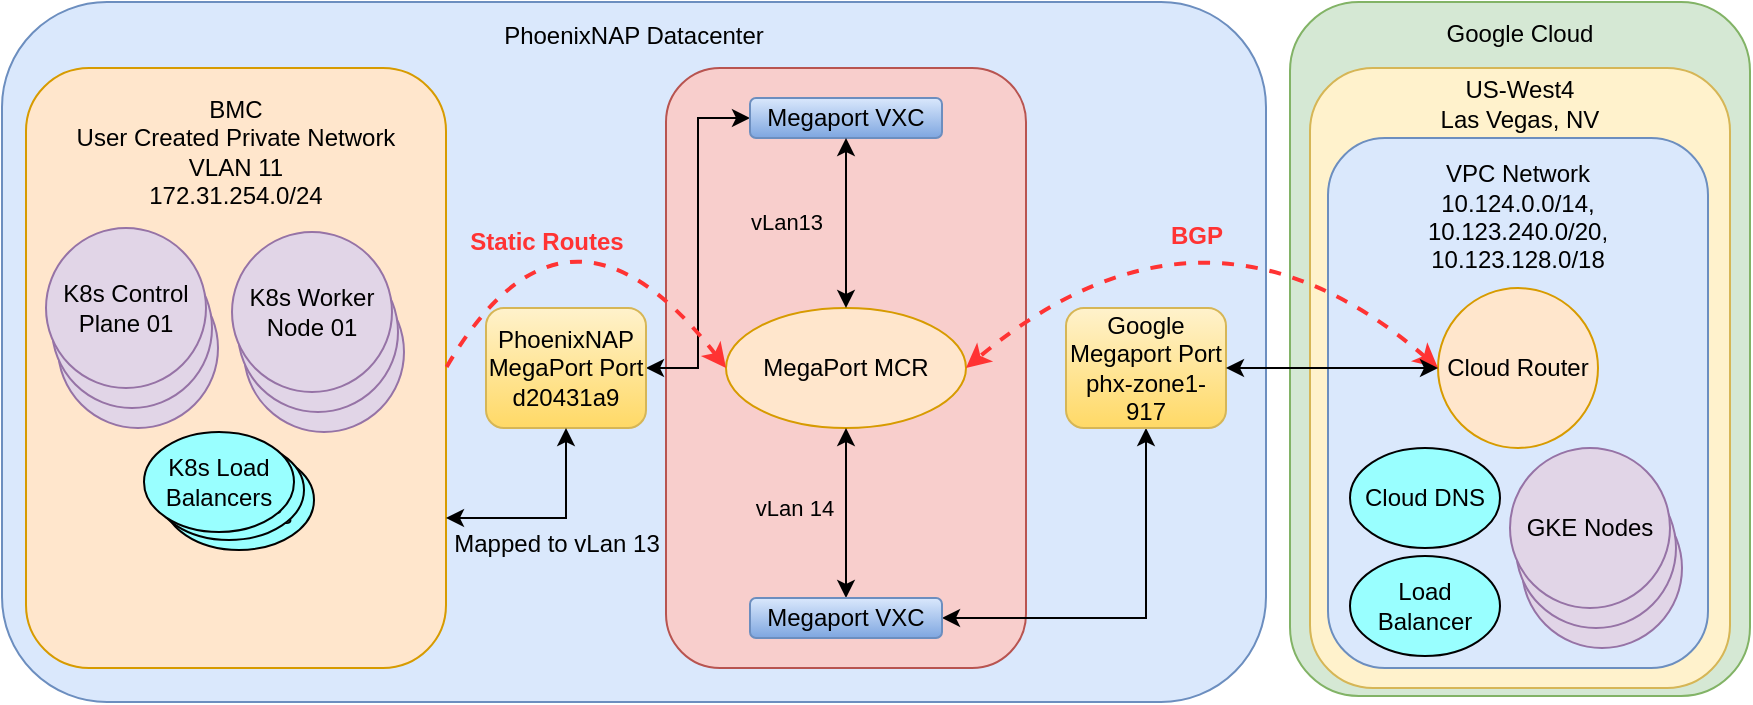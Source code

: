 <mxfile version="18.0.3" type="device"><diagram name="Page-1" id="c37626ed-c26b-45fb-9056-f9ebc6bb27b6"><mxGraphModel dx="946" dy="589" grid="1" gridSize="10" guides="1" tooltips="1" connect="1" arrows="1" fold="1" page="1" pageScale="1" pageWidth="1100" pageHeight="850" background="none" math="0" shadow="0"><root><mxCell id="0"/><mxCell id="1" parent="0"/><mxCell id="gv4eQGobm7uiodV4bcbG-22" value="Google Cloud&lt;br&gt;&lt;br&gt;&lt;br&gt;&lt;br&gt;&lt;br&gt;&lt;br&gt;&lt;br&gt;&lt;br&gt;&lt;br&gt;&lt;br&gt;&lt;br&gt;&lt;br&gt;&lt;br&gt;&lt;br&gt;&lt;br&gt;&lt;br&gt;&lt;br&gt;&lt;br&gt;&lt;br&gt;&lt;br&gt;&lt;br&gt;&lt;br&gt;&lt;br&gt;" style="rounded=1;whiteSpace=wrap;html=1;strokeColor=#82b366;fillColor=#d5e8d4;" parent="1" vertex="1"><mxGeometry x="1302" y="120" width="230" height="347" as="geometry"/></mxCell><mxCell id="gv4eQGobm7uiodV4bcbG-21" value="PhoenixNAP Datacenter&lt;br&gt;&lt;br&gt;&lt;br&gt;&lt;br&gt;&lt;br&gt;&lt;br&gt;&lt;br&gt;&lt;br&gt;&lt;br&gt;&lt;br&gt;&lt;br&gt;&lt;br&gt;&lt;br&gt;&lt;br&gt;&lt;br&gt;&lt;br&gt;&lt;br&gt;&lt;br&gt;&lt;br&gt;&lt;br&gt;&lt;br&gt;&lt;br&gt;&lt;br&gt;" style="rounded=1;whiteSpace=wrap;html=1;strokeColor=#6c8ebf;fillColor=#dae8fc;" parent="1" vertex="1"><mxGeometry x="658" y="120" width="632" height="350" as="geometry"/></mxCell><mxCell id="gv4eQGobm7uiodV4bcbG-16" value="MegaPort" style="rounded=1;whiteSpace=wrap;html=1;strokeColor=#b85450;fillColor=#f8cecc;" parent="1" vertex="1"><mxGeometry x="990" y="153" width="180" height="300" as="geometry"/></mxCell><mxCell id="gv4eQGobm7uiodV4bcbG-1" value="&lt;div&gt;BMC&lt;/div&gt;&lt;div&gt;User Created Private Network&lt;/div&gt;&lt;div&gt;VLAN 11&lt;br&gt;&lt;/div&gt;&lt;div&gt;172.31.254.0/24&lt;/div&gt;&lt;div&gt;&lt;br&gt;&lt;/div&gt;&lt;div&gt;&lt;br&gt;&lt;/div&gt;&lt;div&gt;&lt;br&gt;&lt;/div&gt;&lt;div&gt;&lt;br&gt;&lt;/div&gt;&lt;div&gt;&lt;br&gt;&lt;/div&gt;&lt;div&gt;&lt;br&gt;&lt;/div&gt;&lt;div&gt;&lt;br&gt;&lt;/div&gt;&lt;div&gt;&lt;br&gt;&lt;/div&gt;&lt;div&gt;&lt;br&gt;&lt;/div&gt;&lt;div&gt;&lt;br&gt;&lt;/div&gt;&lt;div&gt;&lt;br&gt;&lt;/div&gt;&lt;div&gt;&lt;br&gt;&lt;/div&gt;&lt;div&gt;&lt;br&gt;&lt;/div&gt;&lt;div&gt;&lt;br&gt;&lt;/div&gt;&lt;div&gt;&lt;br&gt;&lt;/div&gt;" style="rounded=1;whiteSpace=wrap;html=1;fillColor=#ffe6cc;strokeColor=#d79b00;" parent="1" vertex="1"><mxGeometry x="670" y="153" width="210" height="300" as="geometry"/></mxCell><mxCell id="gv4eQGobm7uiodV4bcbG-19" style="edgeStyle=orthogonalEdgeStyle;rounded=0;orthogonalLoop=1;jettySize=auto;html=1;exitX=0.5;exitY=0;exitDx=0;exitDy=0;entryX=0;entryY=0.5;entryDx=0;entryDy=0;strokeColor=none;startArrow=classic;startFill=1;" parent="1" source="gv4eQGobm7uiodV4bcbG-2" edge="1" target="gv4eQGobm7uiodV4bcbG-4"><mxGeometry relative="1" as="geometry"><mxPoint x="1010" y="203" as="targetPoint"/><Array as="points"><mxPoint x="940" y="178"/></Array></mxGeometry></mxCell><mxCell id="m41lhsjeUt3x2LcXbfMZ-22" style="edgeStyle=orthogonalEdgeStyle;rounded=0;orthogonalLoop=1;jettySize=auto;html=1;exitX=1;exitY=0.5;exitDx=0;exitDy=0;entryX=0;entryY=0.5;entryDx=0;entryDy=0;labelBackgroundColor=none;fontSize=12;fontColor=#000000;startArrow=classic;startFill=1;strokeColor=#000000;strokeWidth=1;" edge="1" parent="1" source="gv4eQGobm7uiodV4bcbG-2" target="gv4eQGobm7uiodV4bcbG-4"><mxGeometry relative="1" as="geometry"/></mxCell><mxCell id="gv4eQGobm7uiodV4bcbG-2" value="&lt;div&gt;PhoenixNAP&lt;/div&gt;&lt;div&gt;MegaPort Port&lt;/div&gt;&lt;div&gt;d20431a9&lt;br&gt;&lt;/div&gt;" style="rounded=1;whiteSpace=wrap;html=1;fillColor=#fff2cc;gradientColor=#ffd966;strokeColor=#d6b656;" parent="1" vertex="1"><mxGeometry x="900" y="273" width="80" height="60" as="geometry"/></mxCell><mxCell id="gv4eQGobm7uiodV4bcbG-4" value="&lt;div&gt;Megaport VXC&lt;/div&gt;" style="rounded=1;whiteSpace=wrap;html=1;fillColor=#dae8fc;gradientColor=#7ea6e0;strokeColor=#6c8ebf;" parent="1" vertex="1"><mxGeometry x="1032" y="168" width="96" height="20" as="geometry"/></mxCell><mxCell id="gv4eQGobm7uiodV4bcbG-7" value="MegaPort MCR" style="ellipse;whiteSpace=wrap;html=1;aspect=fixed;rounded=1;fontSize=12;fillColor=#ffe6cc;strokeColor=#d79b00;" parent="1" vertex="1"><mxGeometry x="1020" y="273" width="120" height="60" as="geometry"/></mxCell><mxCell id="gv4eQGobm7uiodV4bcbG-11" style="edgeStyle=orthogonalEdgeStyle;rounded=0;orthogonalLoop=1;jettySize=auto;html=1;exitX=0.5;exitY=1;exitDx=0;exitDy=0;entryX=1;entryY=0.5;entryDx=0;entryDy=0;startArrow=classic;startFill=1;" parent="1" source="gv4eQGobm7uiodV4bcbG-17" target="gv4eQGobm7uiodV4bcbG-10" edge="1"><mxGeometry relative="1" as="geometry"><mxPoint x="1540.0" y="363" as="sourcePoint"/></mxGeometry></mxCell><mxCell id="gv4eQGobm7uiodV4bcbG-12" style="edgeStyle=orthogonalEdgeStyle;rounded=0;orthogonalLoop=1;jettySize=auto;html=1;entryX=0.5;entryY=1;entryDx=0;entryDy=0;startArrow=classic;startFill=1;" parent="1" source="gv4eQGobm7uiodV4bcbG-10" target="gv4eQGobm7uiodV4bcbG-7" edge="1"><mxGeometry relative="1" as="geometry"/></mxCell><mxCell id="gv4eQGobm7uiodV4bcbG-13" value="vLan 14" style="edgeLabel;html=1;align=center;verticalAlign=middle;resizable=0;points=[];labelBackgroundColor=none;" parent="gv4eQGobm7uiodV4bcbG-12" vertex="1" connectable="0"><mxGeometry x="0.362" y="-1" relative="1" as="geometry"><mxPoint x="-27" y="13" as="offset"/></mxGeometry></mxCell><mxCell id="gv4eQGobm7uiodV4bcbG-10" value="&lt;div&gt;Megaport VXC&lt;/div&gt;" style="rounded=1;whiteSpace=wrap;html=1;fillColor=#dae8fc;gradientColor=#7ea6e0;strokeColor=#6c8ebf;" parent="1" vertex="1"><mxGeometry x="1032" y="418" width="96" height="20" as="geometry"/></mxCell><mxCell id="gv4eQGobm7uiodV4bcbG-17" value="&lt;div&gt;Google&lt;/div&gt;&lt;div&gt;Megaport Port&lt;/div&gt;&lt;div&gt;phx-zone1-917&lt;br&gt;&lt;/div&gt;" style="rounded=1;whiteSpace=wrap;html=1;fillColor=#fff2cc;gradientColor=#ffd966;strokeColor=#d6b656;" parent="1" vertex="1"><mxGeometry x="1190" y="273" width="80" height="60" as="geometry"/></mxCell><mxCell id="m41lhsjeUt3x2LcXbfMZ-6" value="&lt;font color=&quot;#000000&quot;&gt;K8s Control Plane 01&lt;/font&gt;" style="ellipse;whiteSpace=wrap;html=1;aspect=fixed;rounded=1;fontSize=12;fillColor=#e1d5e7;strokeColor=#9673a6;" vertex="1" parent="1"><mxGeometry x="686" y="253" width="80" height="80" as="geometry"/></mxCell><mxCell id="m41lhsjeUt3x2LcXbfMZ-5" value="&lt;font color=&quot;#000000&quot;&gt;K8s Control Plane 01&lt;/font&gt;" style="ellipse;whiteSpace=wrap;html=1;aspect=fixed;rounded=1;fontSize=12;fillColor=#e1d5e7;strokeColor=#9673a6;" vertex="1" parent="1"><mxGeometry x="683" y="243" width="80" height="80" as="geometry"/></mxCell><mxCell id="m41lhsjeUt3x2LcXbfMZ-4" value="&lt;font color=&quot;#000000&quot;&gt;K8s Control Plane 01&lt;/font&gt;" style="ellipse;whiteSpace=wrap;html=1;aspect=fixed;rounded=1;fontSize=12;fillColor=#e1d5e7;strokeColor=#9673a6;" vertex="1" parent="1"><mxGeometry x="680" y="233" width="80" height="80" as="geometry"/></mxCell><mxCell id="m41lhsjeUt3x2LcXbfMZ-7" value="&lt;font color=&quot;#000000&quot;&gt;K8s Control Plane 01&lt;/font&gt;" style="ellipse;whiteSpace=wrap;html=1;aspect=fixed;rounded=1;fontSize=12;fillColor=#e1d5e7;strokeColor=#9673a6;" vertex="1" parent="1"><mxGeometry x="779" y="255" width="80" height="80" as="geometry"/></mxCell><mxCell id="m41lhsjeUt3x2LcXbfMZ-8" value="&lt;font color=&quot;#000000&quot;&gt;K8s Control Plane 01&lt;/font&gt;" style="ellipse;whiteSpace=wrap;html=1;aspect=fixed;rounded=1;fontSize=12;fillColor=#e1d5e7;strokeColor=#9673a6;" vertex="1" parent="1"><mxGeometry x="776" y="245" width="80" height="80" as="geometry"/></mxCell><mxCell id="m41lhsjeUt3x2LcXbfMZ-9" value="&lt;font color=&quot;#000000&quot;&gt;K8s Worker Node 01&lt;/font&gt;" style="ellipse;whiteSpace=wrap;html=1;aspect=fixed;rounded=1;fontSize=12;fillColor=#e1d5e7;strokeColor=#9673a6;" vertex="1" parent="1"><mxGeometry x="773" y="235" width="80" height="80" as="geometry"/></mxCell><mxCell id="m41lhsjeUt3x2LcXbfMZ-10" value="&lt;div&gt;US-West4&lt;/div&gt;&lt;div&gt;Las Vegas, NV&lt;/div&gt;&lt;div&gt;&lt;br&gt;&lt;/div&gt;&lt;div&gt;&lt;br&gt;&lt;/div&gt;&lt;div&gt;&lt;br&gt;&lt;/div&gt;&lt;div&gt;&lt;br&gt;&lt;/div&gt;&lt;div&gt;&lt;br&gt;&lt;/div&gt;&lt;div&gt;&lt;br&gt;&lt;/div&gt;&lt;div&gt;&lt;br&gt;&lt;/div&gt;&lt;div&gt;&lt;br&gt;&lt;/div&gt;&lt;div&gt;&lt;br&gt;&lt;/div&gt;&lt;div&gt;&lt;br&gt;&lt;/div&gt;&lt;div&gt;&lt;br&gt;&lt;/div&gt;&lt;div&gt;&lt;br&gt;&lt;/div&gt;&lt;div&gt;&lt;br&gt;&lt;/div&gt;&lt;div&gt;&lt;br&gt;&lt;/div&gt;&lt;div&gt;&lt;br&gt;&lt;/div&gt;&lt;div&gt;&lt;br&gt;&lt;/div&gt;&lt;div&gt;&lt;br&gt;&lt;/div&gt;&lt;div&gt;&lt;br&gt;&lt;/div&gt;&lt;div&gt;&lt;br&gt;&lt;/div&gt;" style="rounded=1;whiteSpace=wrap;html=1;fillColor=#fff2cc;strokeColor=#d6b656;" vertex="1" parent="1"><mxGeometry x="1312" y="153" width="210" height="310" as="geometry"/></mxCell><mxCell id="m41lhsjeUt3x2LcXbfMZ-11" value="VPC Network&lt;br&gt;10.124.0.0/14,&lt;br&gt;10.123.240.0/20,&lt;br&gt;10.123.128.0/18&lt;br&gt;&lt;br&gt;&lt;br&gt;&lt;br&gt;&lt;br&gt;&lt;br&gt;&lt;br&gt;&lt;br&gt;&lt;br&gt;&lt;br&gt;&lt;br&gt;&lt;br&gt;&lt;br&gt;&lt;br&gt;" style="rounded=1;whiteSpace=wrap;html=1;fillColor=#dae8fc;strokeColor=#6c8ebf;" vertex="1" parent="1"><mxGeometry x="1321" y="188" width="190" height="265" as="geometry"/></mxCell><mxCell id="m41lhsjeUt3x2LcXbfMZ-12" value="&lt;font color=&quot;#000000&quot;&gt;Cloud Router&lt;/font&gt;" style="ellipse;whiteSpace=wrap;html=1;aspect=fixed;rounded=1;fontSize=12;fillColor=#ffe6cc;strokeColor=#d79b00;" vertex="1" parent="1"><mxGeometry x="1376" y="263" width="80" height="80" as="geometry"/></mxCell><mxCell id="m41lhsjeUt3x2LcXbfMZ-2" value="&lt;font color=&quot;#ff3333&quot; size=&quot;1&quot;&gt;&lt;b style=&quot;font-size: 12px;&quot;&gt;BGP&lt;/b&gt;&lt;/font&gt;" style="curved=1;endArrow=classic;html=1;rounded=0;exitX=0;exitY=0.5;exitDx=0;exitDy=0;entryX=1;entryY=0.5;entryDx=0;entryDy=0;dashed=1;startArrow=classic;startFill=1;strokeColor=#FF3333;strokeWidth=2;labelBackgroundColor=none;" edge="1" parent="1" source="m41lhsjeUt3x2LcXbfMZ-12" target="gv4eQGobm7uiodV4bcbG-7"><mxGeometry x="0.153" y="23" width="50" height="50" relative="1" as="geometry"><mxPoint x="1362.6" y="382.6" as="sourcePoint"/><mxPoint x="1270" y="263" as="targetPoint"/><Array as="points"><mxPoint x="1260" y="203"/></Array><mxPoint as="offset"/></mxGeometry></mxCell><mxCell id="m41lhsjeUt3x2LcXbfMZ-13" value="&lt;font color=&quot;#000000&quot;&gt;K8s Control Plane 01&lt;/font&gt;" style="ellipse;whiteSpace=wrap;html=1;aspect=fixed;rounded=1;fontSize=12;fillColor=#e1d5e7;strokeColor=#9673a6;" vertex="1" parent="1"><mxGeometry x="1418" y="363" width="80" height="80" as="geometry"/></mxCell><mxCell id="m41lhsjeUt3x2LcXbfMZ-14" value="&lt;font color=&quot;#000000&quot;&gt;K8s Control Plane 01&lt;/font&gt;" style="ellipse;whiteSpace=wrap;html=1;aspect=fixed;rounded=1;fontSize=12;fillColor=#e1d5e7;strokeColor=#9673a6;" vertex="1" parent="1"><mxGeometry x="1415" y="353" width="80" height="80" as="geometry"/></mxCell><mxCell id="m41lhsjeUt3x2LcXbfMZ-15" value="&lt;font color=&quot;#000000&quot;&gt;GKE Nodes&lt;/font&gt;" style="ellipse;whiteSpace=wrap;html=1;aspect=fixed;rounded=1;fontSize=12;fillColor=#e1d5e7;strokeColor=#9673a6;" vertex="1" parent="1"><mxGeometry x="1412" y="343" width="80" height="80" as="geometry"/></mxCell><mxCell id="m41lhsjeUt3x2LcXbfMZ-17" value="&lt;font color=&quot;#000000&quot;&gt;Cloud DNS&lt;/font&gt;" style="ellipse;whiteSpace=wrap;html=1;rounded=1;labelBackgroundColor=none;fontSize=12;fontColor=#FF3333;fillColor=#99FFFF;" vertex="1" parent="1"><mxGeometry x="1332" y="343" width="75" height="50" as="geometry"/></mxCell><mxCell id="m41lhsjeUt3x2LcXbfMZ-18" value="&lt;font color=&quot;#000000&quot;&gt;Load Balancer&lt;/font&gt;" style="ellipse;whiteSpace=wrap;html=1;rounded=1;labelBackgroundColor=none;fontSize=12;fontColor=#FF3333;fillColor=#99FFFF;" vertex="1" parent="1"><mxGeometry x="1332" y="397" width="75" height="50" as="geometry"/></mxCell><mxCell id="m41lhsjeUt3x2LcXbfMZ-19" value="&lt;font color=&quot;#000000&quot;&gt;K8s Load Balancers&lt;/font&gt;&lt;span style=&quot;color: rgba(0, 0, 0, 0); font-family: monospace; font-size: 0px; text-align: start;&quot;&gt;%3CmxGraphModel%3E%3Croot%3E%3CmxCell%20id%3D%220%22%2F%3E%3CmxCell%20id%3D%221%22%20parent%3D%220%22%2F%3E%3CmxCell%20id%3D%222%22%20value%3D%22%26lt%3Bfont%20color%3D%26quot%3B%23000000%26quot%3B%26gt%3BLoad%20Balancer%26lt%3B%2Ffont%26gt%3B%22%20style%3D%22ellipse%3BwhiteSpace%3Dwrap%3Bhtml%3D1%3Brounded%3D1%3BlabelBackgroundColor%3Dnone%3BfontSize%3D12%3BfontColor%3D%23FF3333%3BfillColor%3D%2399FFFF%3B%22%20vertex%3D%221%22%20parent%3D%221%22%3E%3CmxGeometry%20x%3D%221350%22%20y%3D%22394%22%20width%3D%2275%22%20height%3D%2250%22%20as%3D%22geometry%22%2F%3E%3C%2FmxCell%3E%3C%2Froot%3E%3C%2FmxGraphModel%3E&lt;/span&gt;" style="ellipse;whiteSpace=wrap;html=1;rounded=1;labelBackgroundColor=none;fontSize=12;fontColor=#FF3333;fillColor=#99FFFF;" vertex="1" parent="1"><mxGeometry x="739" y="344" width="75" height="50" as="geometry"/></mxCell><mxCell id="m41lhsjeUt3x2LcXbfMZ-20" value="&lt;font color=&quot;#000000&quot;&gt;K8s Load Balancers&lt;/font&gt;&lt;span style=&quot;color: rgba(0, 0, 0, 0); font-family: monospace; font-size: 0px; text-align: start;&quot;&gt;%3CmxGraphModel%3E%3Croot%3E%3CmxCell%20id%3D%220%22%2F%3E%3CmxCell%20id%3D%221%22%20parent%3D%220%22%2F%3E%3CmxCell%20id%3D%222%22%20value%3D%22%26lt%3Bfont%20color%3D%26quot%3B%23000000%26quot%3B%26gt%3BLoad%20Balancer%26lt%3B%2Ffont%26gt%3B%22%20style%3D%22ellipse%3BwhiteSpace%3Dwrap%3Bhtml%3D1%3Brounded%3D1%3BlabelBackgroundColor%3Dnone%3BfontSize%3D12%3BfontColor%3D%23FF3333%3BfillColor%3D%2399FFFF%3B%22%20vertex%3D%221%22%20parent%3D%221%22%3E%3CmxGeometry%20x%3D%221350%22%20y%3D%22394%22%20width%3D%2275%22%20height%3D%2250%22%20as%3D%22geometry%22%2F%3E%3C%2FmxCell%3E%3C%2Froot%3E%3C%2FmxGraphModel%3E&lt;/span&gt;" style="ellipse;whiteSpace=wrap;html=1;rounded=1;labelBackgroundColor=none;fontSize=12;fontColor=#FF3333;fillColor=#99FFFF;" vertex="1" parent="1"><mxGeometry x="734" y="339" width="75" height="50" as="geometry"/></mxCell><mxCell id="m41lhsjeUt3x2LcXbfMZ-21" value="&lt;font color=&quot;#000000&quot;&gt;K8s Load Balancers&lt;/font&gt;&lt;span style=&quot;color: rgba(0, 0, 0, 0); font-family: monospace; font-size: 0px; text-align: start;&quot;&gt;%3CmxGraphModel%3E%3Croot%3E%3CmxCell%20id%3D%220%22%2F%3E%3CmxCell%20id%3D%221%22%20parent%3D%220%22%2F%3E%3CmxCell%20id%3D%222%22%20value%3D%22%26lt%3Bfont%20color%3D%26quot%3B%23000000%26quot%3B%26gt%3BLoad%20Balancer%26lt%3B%2Ffont%26gt%3B%22%20style%3D%22ellipse%3BwhiteSpace%3Dwrap%3Bhtml%3D1%3Brounded%3D1%3BlabelBackgroundColor%3Dnone%3BfontSize%3D12%3BfontColor%3D%23FF3333%3BfillColor%3D%2399FFFF%3B%22%20vertex%3D%221%22%20parent%3D%221%22%3E%3CmxGeometry%20x%3D%221350%22%20y%3D%22394%22%20width%3D%2275%22%20height%3D%2250%22%20as%3D%22geometry%22%2F%3E%3C%2FmxCell%3E%3C%2Froot%3E%3C%2FmxGraphModel%3E&lt;/span&gt;" style="ellipse;whiteSpace=wrap;html=1;rounded=1;labelBackgroundColor=none;fontSize=12;fontColor=#FF3333;fillColor=#99FFFF;" vertex="1" parent="1"><mxGeometry x="729" y="335" width="75" height="50" as="geometry"/></mxCell><mxCell id="gv4eQGobm7uiodV4bcbG-20" style="edgeStyle=orthogonalEdgeStyle;rounded=0;orthogonalLoop=1;jettySize=auto;html=1;exitX=0;exitY=0.5;exitDx=0;exitDy=0;startArrow=classic;startFill=1;" parent="1" source="m41lhsjeUt3x2LcXbfMZ-12" target="gv4eQGobm7uiodV4bcbG-17" edge="1"><mxGeometry relative="1" as="geometry"><mxPoint x="1378.8" y="402.7" as="sourcePoint"/></mxGeometry></mxCell><mxCell id="m41lhsjeUt3x2LcXbfMZ-23" style="edgeStyle=orthogonalEdgeStyle;rounded=0;orthogonalLoop=1;jettySize=auto;html=1;exitX=1;exitY=0.75;exitDx=0;exitDy=0;entryX=0.5;entryY=1;entryDx=0;entryDy=0;labelBackgroundColor=none;fontSize=12;fontColor=#000000;startArrow=classic;startFill=1;strokeColor=#000000;strokeWidth=1;" edge="1" parent="1" source="gv4eQGobm7uiodV4bcbG-1" target="gv4eQGobm7uiodV4bcbG-2"><mxGeometry relative="1" as="geometry"/></mxCell><mxCell id="m41lhsjeUt3x2LcXbfMZ-24" value="Mapped to vLan 13" style="edgeLabel;html=1;align=center;verticalAlign=middle;resizable=0;points=[];fontSize=12;fontColor=#000000;labelBackgroundColor=none;" vertex="1" connectable="0" parent="m41lhsjeUt3x2LcXbfMZ-23"><mxGeometry x="0.086" relative="1" as="geometry"><mxPoint x="-2" y="13" as="offset"/></mxGeometry></mxCell><mxCell id="gv4eQGobm7uiodV4bcbG-8" value="vLan13" style="edgeStyle=orthogonalEdgeStyle;rounded=0;orthogonalLoop=1;jettySize=auto;html=1;exitX=0.5;exitY=1;exitDx=0;exitDy=0;entryX=0.5;entryY=0;entryDx=0;entryDy=0;startArrow=classic;startFill=1;labelBackgroundColor=none;" parent="1" source="gv4eQGobm7uiodV4bcbG-4" target="gv4eQGobm7uiodV4bcbG-7" edge="1"><mxGeometry x="-0.012" y="-30" relative="1" as="geometry"><mxPoint x="1079" y="188" as="sourcePoint"/><mxPoint x="1079" y="273" as="targetPoint"/><mxPoint as="offset"/></mxGeometry></mxCell><mxCell id="m41lhsjeUt3x2LcXbfMZ-25" value="&lt;font color=&quot;#ff3333&quot; size=&quot;1&quot;&gt;&lt;b style=&quot;font-size: 12px;&quot;&gt;Static Routes&lt;/b&gt;&lt;/font&gt;" style="curved=1;endArrow=none;html=1;rounded=0;exitX=0;exitY=0.5;exitDx=0;exitDy=0;entryX=1;entryY=0.5;entryDx=0;entryDy=0;dashed=1;startArrow=classic;startFill=1;strokeColor=#FF3333;strokeWidth=2;labelBackgroundColor=none;endFill=0;" edge="1" parent="1" source="gv4eQGobm7uiodV4bcbG-7" target="gv4eQGobm7uiodV4bcbG-1"><mxGeometry x="0.362" y="11" width="50" height="50" relative="1" as="geometry"><mxPoint x="1386" y="313" as="sourcePoint"/><mxPoint x="1150" y="313" as="targetPoint"/><Array as="points"><mxPoint x="940" y="200"/></Array><mxPoint as="offset"/></mxGeometry></mxCell></root></mxGraphModel></diagram></mxfile>
